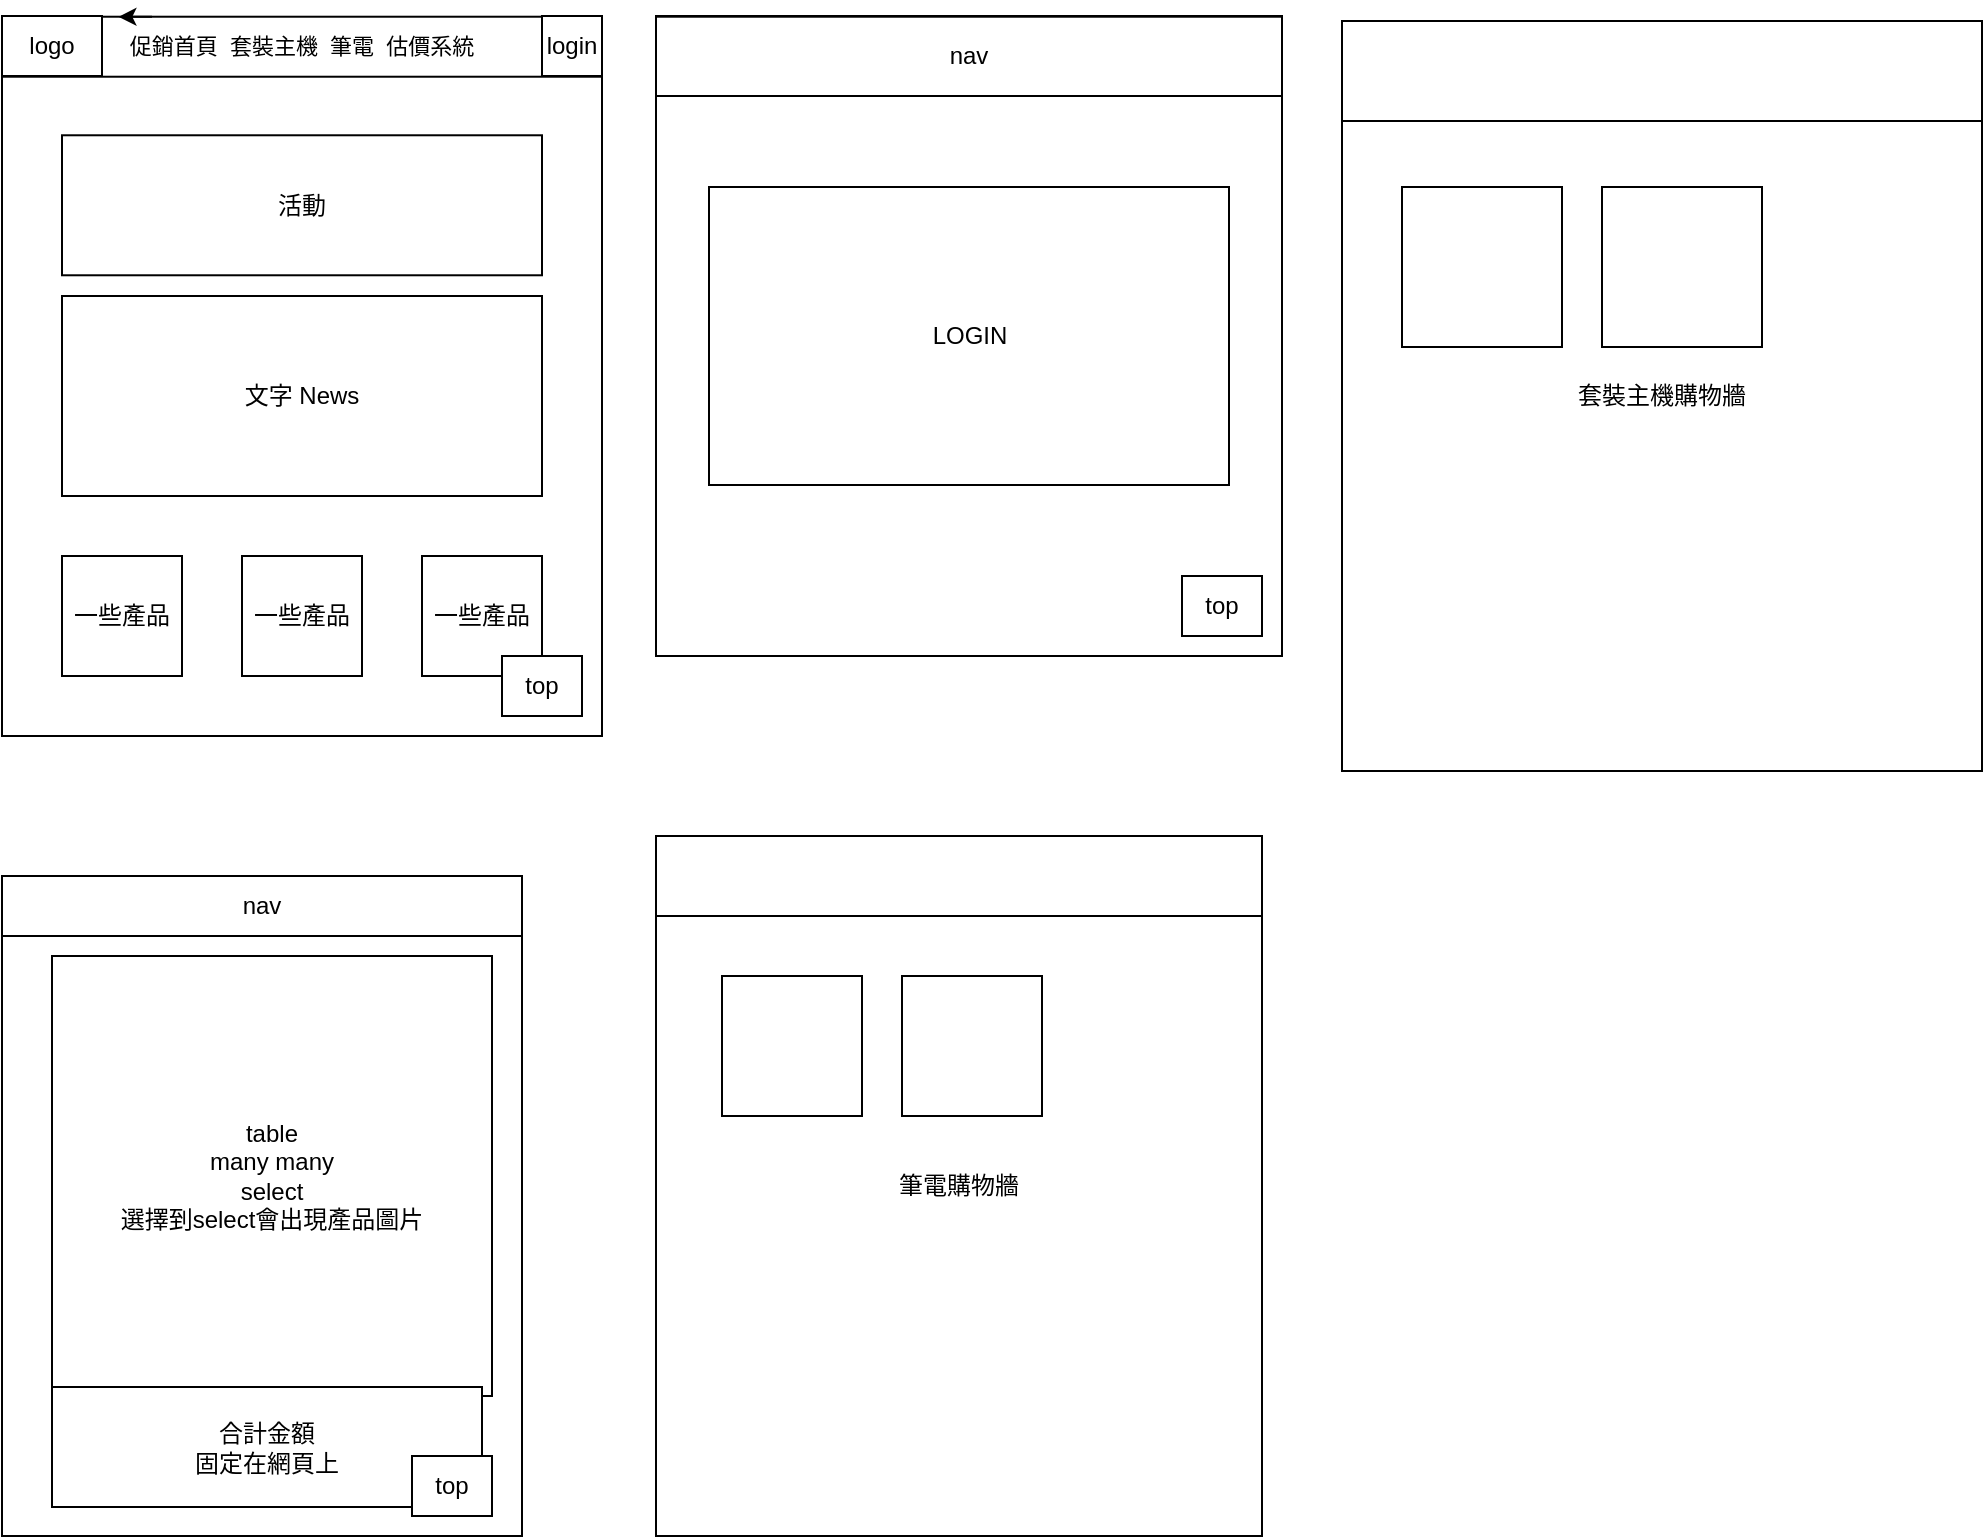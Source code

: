 <mxfile version="22.0.4" type="device">
  <diagram name="第 1 页" id="haEPWIByLFNI2-BTDrvF">
    <mxGraphModel dx="2150" dy="3111" grid="1" gridSize="10" guides="1" tooltips="1" connect="1" arrows="1" fold="1" page="1" pageScale="1" pageWidth="827" pageHeight="1169" math="0" shadow="0">
      <root>
        <mxCell id="0" />
        <mxCell id="1" parent="0" />
        <mxCell id="1Pe5bWimPJKds60bQf15-1" value="index" style="rounded=0;whiteSpace=wrap;html=1;container=1;" parent="1" vertex="1">
          <mxGeometry x="-800" y="-1310" width="300" height="340" as="geometry" />
        </mxCell>
        <mxCell id="1Pe5bWimPJKds60bQf15-6" value="活動" style="whiteSpace=wrap;html=1;" parent="1Pe5bWimPJKds60bQf15-1" vertex="1">
          <mxGeometry x="30" y="39.64" width="240" height="70" as="geometry" />
        </mxCell>
        <mxCell id="o7QUKLEqrA0qC8SgY39_-2" value="文字 News" style="rounded=0;whiteSpace=wrap;html=1;" vertex="1" parent="1Pe5bWimPJKds60bQf15-1">
          <mxGeometry x="30" y="120" width="240" height="100" as="geometry" />
        </mxCell>
        <mxCell id="o7QUKLEqrA0qC8SgY39_-5" value="一些產品" style="rounded=0;whiteSpace=wrap;html=1;" vertex="1" parent="1Pe5bWimPJKds60bQf15-1">
          <mxGeometry x="30" y="250" width="60" height="60" as="geometry" />
        </mxCell>
        <mxCell id="o7QUKLEqrA0qC8SgY39_-4" value="一些產品" style="rounded=0;whiteSpace=wrap;html=1;" vertex="1" parent="1Pe5bWimPJKds60bQf15-1">
          <mxGeometry x="120" y="250" width="60" height="60" as="geometry" />
        </mxCell>
        <mxCell id="o7QUKLEqrA0qC8SgY39_-3" value="一些產品" style="rounded=0;whiteSpace=wrap;html=1;" vertex="1" parent="1Pe5bWimPJKds60bQf15-1">
          <mxGeometry x="210" y="250" width="60" height="60" as="geometry" />
        </mxCell>
        <mxCell id="o7QUKLEqrA0qC8SgY39_-12" value="top" style="rounded=0;whiteSpace=wrap;html=1;" vertex="1" parent="1Pe5bWimPJKds60bQf15-1">
          <mxGeometry x="250" y="300" width="40" height="30" as="geometry" />
        </mxCell>
        <mxCell id="1Pe5bWimPJKds60bQf15-2" value="&lt;font style=&quot;font-size: 11px;&quot;&gt;促銷首頁&amp;nbsp; 套裝主機&amp;nbsp; 筆電&amp;nbsp; 估價系統&lt;/font&gt;" style="rounded=0;whiteSpace=wrap;html=1;" parent="1" vertex="1">
          <mxGeometry x="-800" y="-1329.64" width="300" height="30" as="geometry" />
        </mxCell>
        <mxCell id="1Pe5bWimPJKds60bQf15-3" style="edgeStyle=orthogonalEdgeStyle;rounded=0;orthogonalLoop=1;jettySize=auto;html=1;exitX=0.25;exitY=0;exitDx=0;exitDy=0;entryX=0.194;entryY=-0.012;entryDx=0;entryDy=0;entryPerimeter=0;" parent="1" source="1Pe5bWimPJKds60bQf15-2" target="1Pe5bWimPJKds60bQf15-2" edge="1">
          <mxGeometry relative="1" as="geometry" />
        </mxCell>
        <mxCell id="1Pe5bWimPJKds60bQf15-5" value="login" style="whiteSpace=wrap;html=1;aspect=fixed;" parent="1" vertex="1">
          <mxGeometry x="-530" y="-1330.0" width="30" height="30" as="geometry" />
        </mxCell>
        <mxCell id="1Pe5bWimPJKds60bQf15-8" value="" style="whiteSpace=wrap;html=1;" parent="1" vertex="1">
          <mxGeometry x="-800" y="-900" width="260" height="330" as="geometry" />
        </mxCell>
        <mxCell id="1Pe5bWimPJKds60bQf15-9" value="nav" style="rounded=0;whiteSpace=wrap;html=1;" parent="1" vertex="1">
          <mxGeometry x="-800" y="-900" width="260" height="30" as="geometry" />
        </mxCell>
        <mxCell id="1Pe5bWimPJKds60bQf15-10" value="table&lt;br&gt;many many&lt;br&gt;select&lt;br&gt;選擇到select會出現產品圖片" style="whiteSpace=wrap;html=1;aspect=fixed;" parent="1" vertex="1">
          <mxGeometry x="-775" y="-860" width="220" height="220" as="geometry" />
        </mxCell>
        <mxCell id="1Pe5bWimPJKds60bQf15-11" value="合計金額&lt;br&gt;固定在網頁上" style="rounded=0;whiteSpace=wrap;html=1;" parent="1" vertex="1">
          <mxGeometry x="-775" y="-644.5" width="215" height="60" as="geometry" />
        </mxCell>
        <mxCell id="o7QUKLEqrA0qC8SgY39_-1" value="logo" style="rounded=0;whiteSpace=wrap;html=1;" vertex="1" parent="1">
          <mxGeometry x="-800" y="-1330" width="50" height="30" as="geometry" />
        </mxCell>
        <mxCell id="o7QUKLEqrA0qC8SgY39_-6" value="&#xa;&lt;span style=&quot;color: rgb(0, 0, 0); font-family: Helvetica; font-size: 12px; font-style: normal; font-variant-ligatures: normal; font-variant-caps: normal; font-weight: 400; letter-spacing: normal; orphans: 2; text-align: center; text-indent: 0px; text-transform: none; widows: 2; word-spacing: 0px; -webkit-text-stroke-width: 0px; background-color: rgb(251, 251, 251); text-decoration-thickness: initial; text-decoration-style: initial; text-decoration-color: initial; float: none; display: inline !important;&quot;&gt;一些產品&lt;/span&gt;&#xa;&#xa;" style="rounded=0;whiteSpace=wrap;html=1;" vertex="1" parent="1">
          <mxGeometry x="-473" y="-1330" width="313" height="320" as="geometry" />
        </mxCell>
        <mxCell id="o7QUKLEqrA0qC8SgY39_-7" value="nav" style="rounded=0;whiteSpace=wrap;html=1;" vertex="1" parent="1">
          <mxGeometry x="-473" y="-1329.64" width="313" height="39.64" as="geometry" />
        </mxCell>
        <mxCell id="o7QUKLEqrA0qC8SgY39_-8" value="LOGIN" style="rounded=0;whiteSpace=wrap;html=1;" vertex="1" parent="1">
          <mxGeometry x="-446.5" y="-1244.5" width="260" height="149" as="geometry" />
        </mxCell>
        <mxCell id="o7QUKLEqrA0qC8SgY39_-9" value="筆電購物牆" style="rounded=0;whiteSpace=wrap;html=1;" vertex="1" parent="1">
          <mxGeometry x="-473" y="-920" width="303" height="350" as="geometry" />
        </mxCell>
        <mxCell id="o7QUKLEqrA0qC8SgY39_-10" value="" style="rounded=0;whiteSpace=wrap;html=1;" vertex="1" parent="1">
          <mxGeometry x="-473" y="-920" width="303" height="40" as="geometry" />
        </mxCell>
        <mxCell id="o7QUKLEqrA0qC8SgY39_-13" value="top" style="rounded=0;whiteSpace=wrap;html=1;" vertex="1" parent="1">
          <mxGeometry x="-210" y="-1050" width="40" height="30" as="geometry" />
        </mxCell>
        <mxCell id="o7QUKLEqrA0qC8SgY39_-14" value="top" style="rounded=0;whiteSpace=wrap;html=1;" vertex="1" parent="1">
          <mxGeometry x="-595" y="-610" width="40" height="30" as="geometry" />
        </mxCell>
        <mxCell id="o7QUKLEqrA0qC8SgY39_-15" value="" style="whiteSpace=wrap;html=1;aspect=fixed;" vertex="1" parent="1">
          <mxGeometry x="-440" y="-850" width="70" height="70" as="geometry" />
        </mxCell>
        <mxCell id="o7QUKLEqrA0qC8SgY39_-16" value="" style="whiteSpace=wrap;html=1;aspect=fixed;" vertex="1" parent="1">
          <mxGeometry x="-350" y="-850" width="70" height="70" as="geometry" />
        </mxCell>
        <mxCell id="o7QUKLEqrA0qC8SgY39_-17" value="套裝主機購物牆" style="rounded=0;whiteSpace=wrap;html=1;" vertex="1" parent="1">
          <mxGeometry x="-130" y="-1327.5" width="320" height="375" as="geometry" />
        </mxCell>
        <mxCell id="o7QUKLEqrA0qC8SgY39_-18" value="" style="rounded=0;whiteSpace=wrap;html=1;" vertex="1" parent="1">
          <mxGeometry x="-130" y="-1327.5" width="320" height="50" as="geometry" />
        </mxCell>
        <mxCell id="o7QUKLEqrA0qC8SgY39_-19" value="" style="whiteSpace=wrap;html=1;aspect=fixed;" vertex="1" parent="1">
          <mxGeometry x="-100" y="-1244.5" width="80" height="80" as="geometry" />
        </mxCell>
        <mxCell id="o7QUKLEqrA0qC8SgY39_-20" value="" style="whiteSpace=wrap;html=1;aspect=fixed;" vertex="1" parent="1">
          <mxGeometry y="-1244.5" width="80" height="80" as="geometry" />
        </mxCell>
      </root>
    </mxGraphModel>
  </diagram>
</mxfile>
